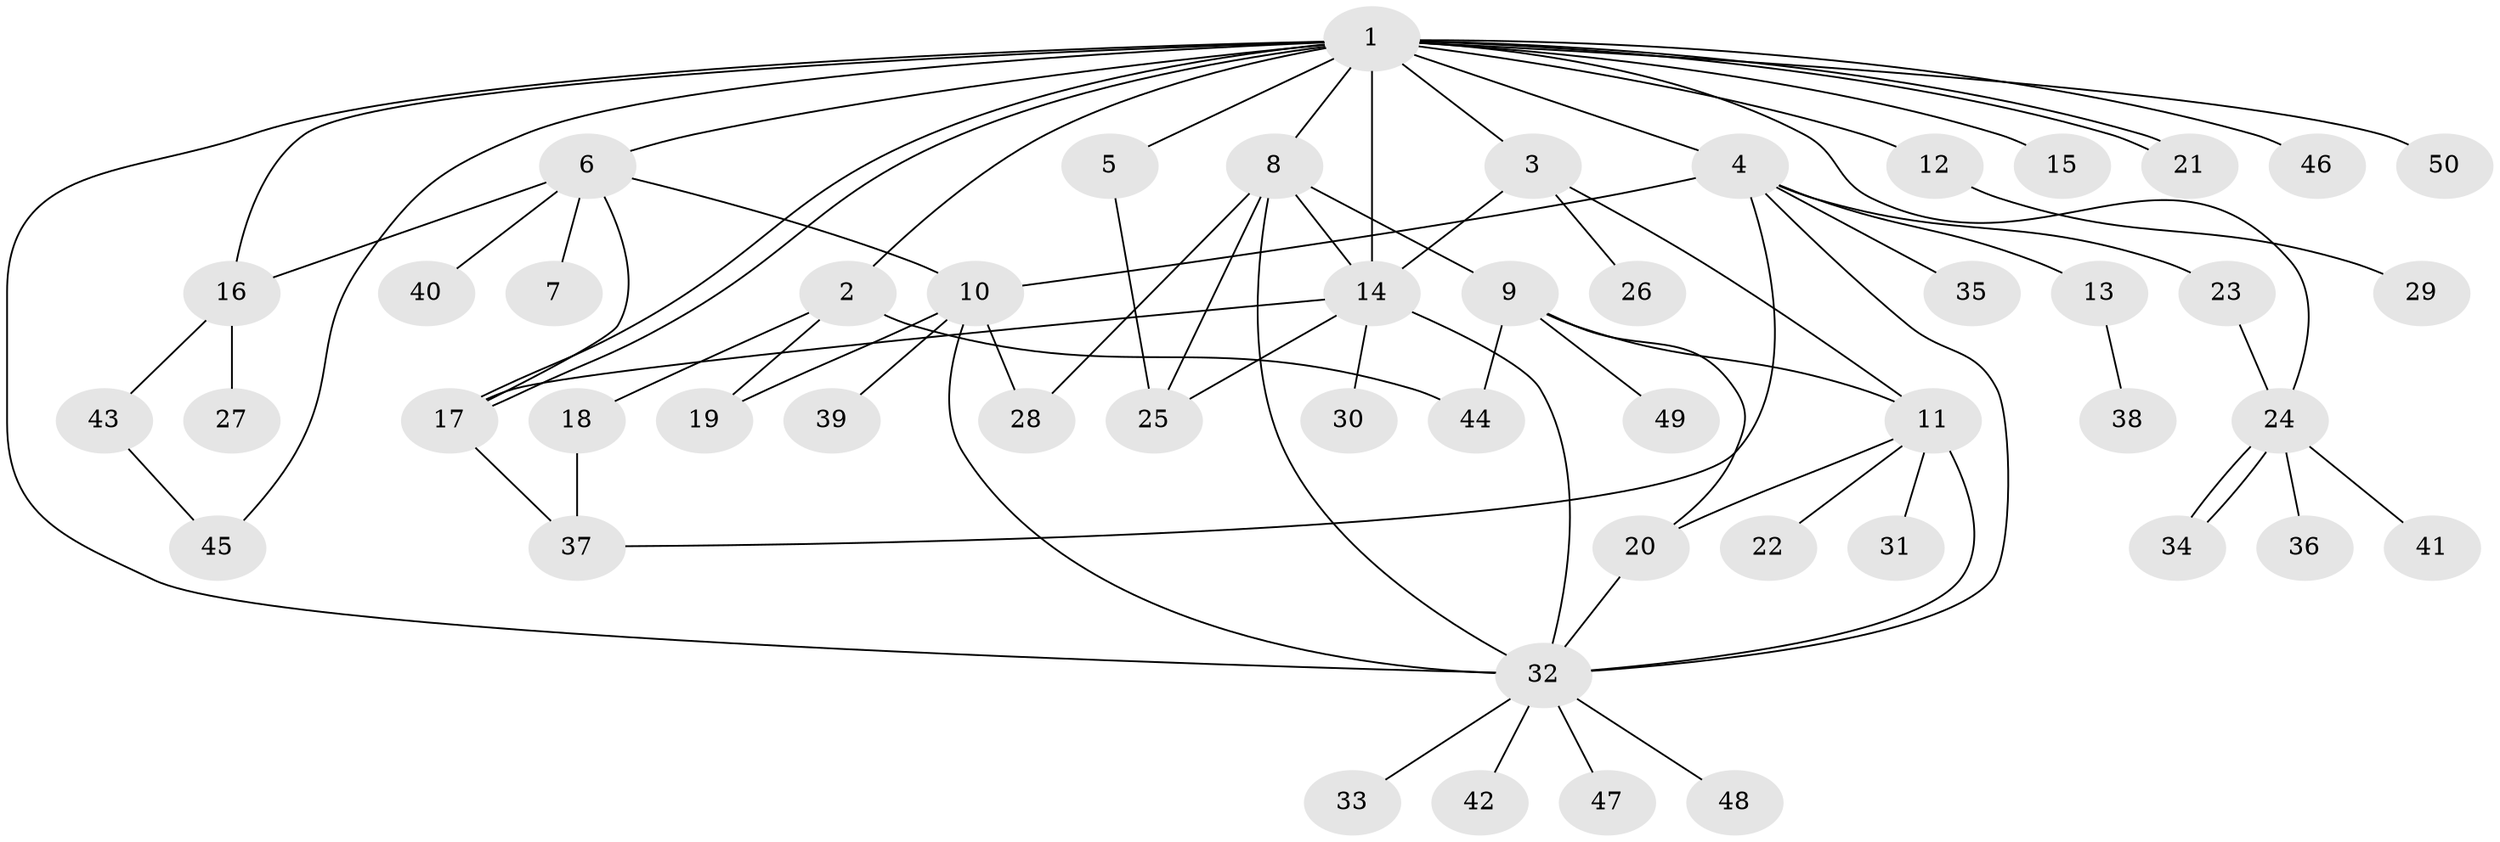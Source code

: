 // coarse degree distribution, {17: 0.02857142857142857, 4: 0.08571428571428572, 3: 0.08571428571428572, 6: 0.02857142857142857, 2: 0.11428571428571428, 7: 0.05714285714285714, 1: 0.45714285714285713, 5: 0.11428571428571428, 10: 0.02857142857142857}
// Generated by graph-tools (version 1.1) at 2025/51/02/27/25 19:51:57]
// undirected, 50 vertices, 75 edges
graph export_dot {
graph [start="1"]
  node [color=gray90,style=filled];
  1;
  2;
  3;
  4;
  5;
  6;
  7;
  8;
  9;
  10;
  11;
  12;
  13;
  14;
  15;
  16;
  17;
  18;
  19;
  20;
  21;
  22;
  23;
  24;
  25;
  26;
  27;
  28;
  29;
  30;
  31;
  32;
  33;
  34;
  35;
  36;
  37;
  38;
  39;
  40;
  41;
  42;
  43;
  44;
  45;
  46;
  47;
  48;
  49;
  50;
  1 -- 2;
  1 -- 3;
  1 -- 4;
  1 -- 5;
  1 -- 6;
  1 -- 8;
  1 -- 12;
  1 -- 14;
  1 -- 15;
  1 -- 16;
  1 -- 17;
  1 -- 17;
  1 -- 21;
  1 -- 21;
  1 -- 24;
  1 -- 32;
  1 -- 45;
  1 -- 46;
  1 -- 50;
  2 -- 18;
  2 -- 19;
  2 -- 44;
  3 -- 11;
  3 -- 14;
  3 -- 26;
  4 -- 10;
  4 -- 13;
  4 -- 23;
  4 -- 32;
  4 -- 35;
  4 -- 37;
  5 -- 25;
  6 -- 7;
  6 -- 10;
  6 -- 16;
  6 -- 17;
  6 -- 40;
  8 -- 9;
  8 -- 14;
  8 -- 25;
  8 -- 28;
  8 -- 32;
  9 -- 11;
  9 -- 20;
  9 -- 44;
  9 -- 49;
  10 -- 19;
  10 -- 28;
  10 -- 32;
  10 -- 39;
  11 -- 20;
  11 -- 22;
  11 -- 31;
  11 -- 32;
  12 -- 29;
  13 -- 38;
  14 -- 17;
  14 -- 25;
  14 -- 30;
  14 -- 32;
  16 -- 27;
  16 -- 43;
  17 -- 37;
  18 -- 37;
  20 -- 32;
  23 -- 24;
  24 -- 34;
  24 -- 34;
  24 -- 36;
  24 -- 41;
  32 -- 33;
  32 -- 42;
  32 -- 47;
  32 -- 48;
  43 -- 45;
}

